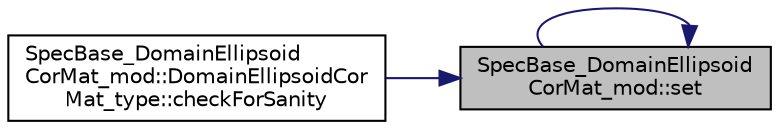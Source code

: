 digraph "SpecBase_DomainEllipsoidCorMat_mod::set"
{
 // LATEX_PDF_SIZE
  edge [fontname="Helvetica",fontsize="10",labelfontname="Helvetica",labelfontsize="10"];
  node [fontname="Helvetica",fontsize="10",shape=record];
  rankdir="RL";
  Node1 [label="SpecBase_DomainEllipsoid\lCorMat_mod::set",height=0.2,width=0.4,color="black", fillcolor="grey75", style="filled", fontcolor="black",tooltip=" "];
  Node1 -> Node2 [dir="back",color="midnightblue",fontsize="10",style="solid"];
  Node2 [label="SpecBase_DomainEllipsoid\lCorMat_mod::DomainEllipsoidCor\lMat_type::checkForSanity",height=0.2,width=0.4,color="black", fillcolor="white", style="filled",URL="$structSpecBase__DomainEllipsoidCorMat__mod_1_1DomainEllipsoidCorMat__type.html#ab2cfe203f8d26bd54ecd2a3541923be0",tooltip=" "];
  Node1 -> Node1 [dir="back",color="midnightblue",fontsize="10",style="solid"];
}
